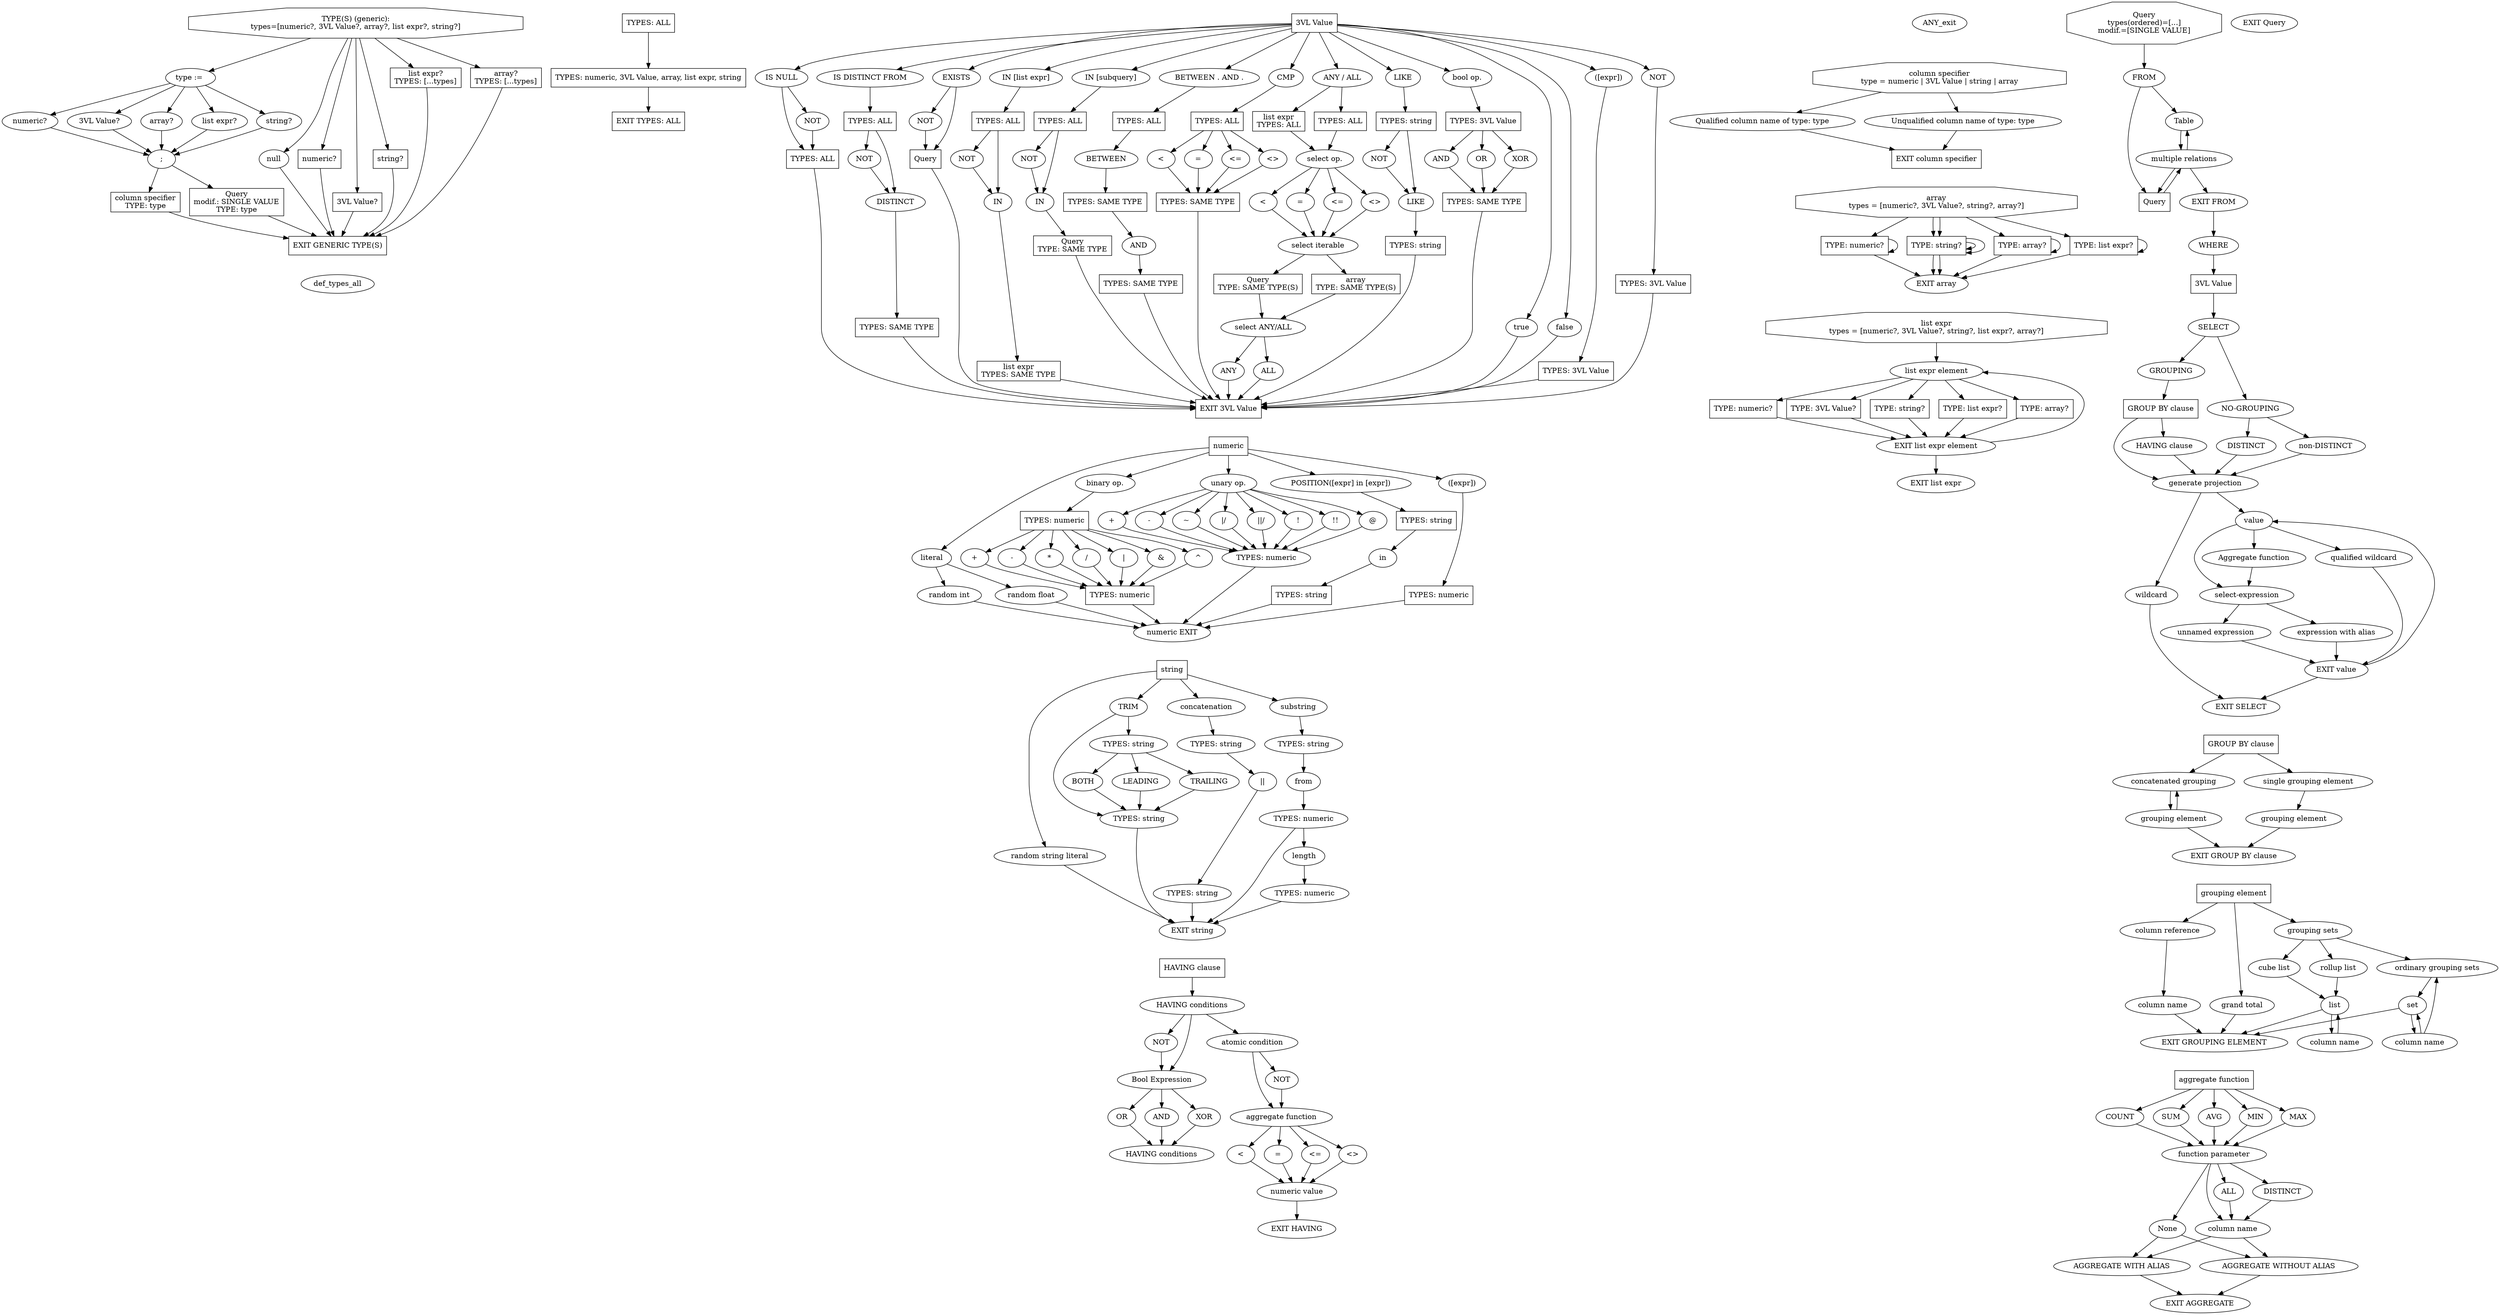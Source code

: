 # Structure is ALWAYS as follows:
# 1. General rule is place function definitions inside their own subgraphs.
# 2. Functional node begins from the node_name node.

# 3. Function definitions look as follows:
# 1) Node with parameters:
# subgraph def_{node_name} {
#     {node_name} [
#         TYPES = "[{type_name}, ...]" OR "[any]" OR "[known]" OR "[compatible]",
#         TYPE = "{type_name}, ..." OR "known",
#         MOD = "[{mod_name}, ...]",
#         ...
#     ]
#     ...
# }
# TYPE, TYPES and MOD in definitions are only for type-checking in definitions.
# all specified types of modifiers (TYPE, TYPES, MOD) are required to be passed by caller
# compatible is just the same type for not

# 4. Optional node (with a question mark at the end):
# {node_name} [OPTIONAL="t"]

# 5. Exit a callable node:
# EXIT_{node_name} [label="EXIT {node_label}"]

# 6. Call a callable node with params:
# call{caller_num}_{node_name} [TYPES={...}, MOD={...}, ...]
# ... -> call...
# there can be multiple callers, so each caller should have a unique id
# values of TYPES and MOD are exact mathes to those in definition

# 7. Call a callable node without params:
# call{caller_num}_{node_name} [...]
# ... -> call...

# 8. These are ignored:
# 1) ... -> ... [color=none]
# 2) Graphviz params in [] (label, shape...)

# 9. Define a node before referencing it:
# FROM []
# Query -> FROM

# 10. Don't do this:
# ... -> ... -> ...

digraph G {
    subgraph def_types {
        types [TYPES="[numeric, 3VL Value, array, list expr, string]", label="TYPE(S) (generic):\ntypes=[numeric?, 3VL Value?, array?, list expr?, string?]", shape=octagon]
        EXIT_types [label="EXIT GENERIC TYPE(S)", shape=rectangle]

        types_select_type[label="type := "]
        types_select_type_end[label=";"]
        types -> types_select_type
        types_select_type_numeric[OPTIONAL="t", label="numeric?"]
        types_select_type -> types_select_type_numeric
        types_select_type_numeric -> types_select_type_end
        types_select_type_3vl[OPTIONAL="t", label="3VL Value?"]
        types_select_type -> types_select_type_3vl
        types_select_type_3vl -> types_select_type_end
        types_select_type_array[OPTIONAL="t", label="array?"]
        types_select_type -> types_select_type_array
        types_select_type_array -> types_select_type_end
        types_select_type_list_expr[OPTIONAL="t", label="list expr?"]
        types_select_type -> types_select_type_list_expr
        types_select_type_list_expr -> types_select_type_end
        types_select_type_string[OPTIONAL="t", label="string?"]
        types_select_type -> types_select_type_string
        types_select_type_string -> types_select_type_end

        call0_column_spec [TYPE="known", label="column specifier\nTYPE: type", shape=rectangle]
        types_select_type_end -> call0_column_spec
        call0_column_spec -> EXIT_types

        call1_Query [TYPES="[known]", MOD="[single value]", label="Query\nmodif.: SINGLE VALUE\nTYPE: type", shape=rectangle]
        types_select_type_end -> call1_Query
        call1_Query -> EXIT_types

        types_null [label="null"]
        types -> types_null
        types_null -> EXIT_types

        call0_numeric [OPTIONAL="t", label="numeric?", shape=rectangle]
        types -> call0_numeric
        call0_numeric -> EXIT_types

        call1_VAL_3 [OPTIONAL="t", label="3VL Value?", shape=rectangle]
        types -> call1_VAL_3
        call1_VAL_3 -> EXIT_types

        call0_string [OPTIONAL="t", label="string?", shape=rectangle]
        types -> call0_string
        call0_string -> EXIT_types

        call0_list_expr [OPTIONAL="t", TYPES="[known]", label="list expr?\nTYPES: [...types]", shape=rectangle]
        types -> call0_list_expr
        call0_list_expr -> EXIT_types

        call0_array [OPTIONAL="t", TYPES="[known]", label="array?\nTYPES: [...types]", shape=rectangle]
        types -> call0_array
        call0_array -> EXIT_types
    }

    subgraph def_types_all {
        types_all [label="TYPES: ALL", shape=rectangle]
        EXIT_types_all [label="EXIT TYPES: ALL", shape=rectangle]
        EXIT_types -> def_types_all [color=none]

        call0_types [TYPES="[numeric, 3VL Value, array, list expr, string]", label="TYPES: numeric, 3VL Value, array, list expr, string", shape=rectangle]
        types_all -> call0_types
        call0_types -> EXIT_types_all
    }

    subgraph def_numeric {
        numeric [shape=rectangle, label="numeric"]
        EXIT_numeric [label="numeric EXIT"]
        EXIT_VAL_3 -> numeric [color=none]

        numeric_literal[label="literal"]
        numeric -> numeric_literal
        numeric_literal_int[label="random int"]
        numeric_literal -> numeric_literal_int
        numeric_literal_int -> EXIT_numeric
        numeric_literal_float[label="random float"]
        numeric_literal -> numeric_literal_float
        numeric_literal_float -> EXIT_numeric

        BinaryNumericOp[label="binary op."]
        numericRight [label="TYPES: numeric", shape=rectangle]
        numeric -> BinaryNumericOp
        binary_numeric_left [label="TYPES: numeric", shape=rectangle]
        BinaryNumericOp -> binary_numeric_left
        binary_numeric_plus [label="+"]
        binary_numeric_left -> binary_numeric_plus
        binary_numeric_plus -> numericRight
        binary_numeric_minus [label="-"]
        binary_numeric_left -> binary_numeric_minus
        binary_numeric_minus -> numericRight
        binary_numeric_mul [label="*"]
        binary_numeric_left -> binary_numeric_mul
        binary_numeric_mul -> numericRight
        binary_numeric_div [label="/"]
        binary_numeric_left -> binary_numeric_div
        binary_numeric_div -> numericRight
        binary_numeric_bin_or [label="|"]
        binary_numeric_left -> binary_numeric_bin_or
        binary_numeric_bin_or -> numericRight
        binary_numeric_bin_and [label="&"]
        binary_numeric_left -> binary_numeric_bin_and
        binary_numeric_bin_and -> numericRight
        binary_numeric_bin_xor [label="^"]
        binary_numeric_left -> binary_numeric_bin_xor
        binary_numeric_bin_xor -> numericRight
        numericRight -> EXIT_numeric

        UnaryNumericOp [label="unary op."]
        call1_types [TYPES="[numeric]", label="TYPES: numeric"]
        numeric -> UnaryNumericOp
        unary_numeric_plus[label="+"]
        UnaryNumericOp -> unary_numeric_plus
        unary_numeric_plus -> call1_types
        unary_numeric_minus[label="-"]
        UnaryNumericOp -> unary_numeric_minus
        unary_numeric_minus -> call1_types
        unary_numeric_bin_not [label="~"]
        UnaryNumericOp -> unary_numeric_bin_not
        unary_numeric_bin_not -> call1_types
        unary_numeric_sq_root [label="|/"]
        UnaryNumericOp -> unary_numeric_sq_root
        unary_numeric_sq_root -> call1_types
        unary_numeric_cub_root [label="||/"]
        UnaryNumericOp -> unary_numeric_cub_root
        unary_numeric_cub_root -> call1_types
        unary_numeric_postfix_fact [label="!"]
        UnaryNumericOp -> unary_numeric_postfix_fact
        unary_numeric_postfix_fact -> call1_types
        unary_numeric_prefix_fact [label="!!"]
        UnaryNumericOp -> unary_numeric_prefix_fact
        unary_numeric_prefix_fact -> call1_types
        unary_numeric_abs [label="@"]
        UnaryNumericOp -> unary_numeric_abs
        unary_numeric_abs -> call1_types
        call1_types -> EXIT_numeric

        numeric_string_Position[label="POSITION([expr] in [expr])"]
        numeric -> numeric_string_Position
        call2_types [TYPES="[string]", label="TYPES: string", shape=rectangle]
        numeric_string_Position -> call2_types
        string_position_in [label="in"]
        call2_types -> string_position_in
        call3_types [TYPES="[string]", label="TYPES: string", shape=rectangle]
        string_position_in -> call3_types
        call3_types -> EXIT_numeric

        Nested_numeric[label="([expr])"]
        numeric -> Nested_numeric
        call4_types [TYPES="[numeric]", label="TYPES: numeric", shape=rectangle]
        Nested_numeric -> call4_types
        call4_types -> EXIT_numeric
    }

    subgraph def_string {
        string [label="string", shape=rectangle]
        EXIT_string [label="EXIT string"]
        EXIT_numeric -> string [color=none]

        string_literal [label="random string literal"]
        string -> string_literal
        string_literal -> EXIT_string

        string_trim[label="TRIM"]
        string -> string_trim
        call5_types [TYPES="[string]", label="TYPES: string"]
        string_trim -> call5_types
        call6_types[TYPES="[string]", label="TYPES: string"]
        string_trim -> call6_types
        BOTH []
        call6_types -> BOTH
        BOTH -> call5_types
        LEADING []
        call6_types -> LEADING
        LEADING -> call5_types
        TRAILING []
        call6_types -> TRAILING
        TRAILING -> call5_types
        call5_types -> EXIT_string

        string_concat [label="concatenation"]
        string -> string_concat
        call7_types [TYPES="[string]", label="TYPES: string"]
        string_concat -> call7_types
        string_concat_concat [label="||"]
        call7_types -> string_concat_concat
        call8_types[TYPES="[string]", label="TYPES: string"]
        string_concat_concat -> call8_types
        call8_types -> EXIT_string

        string_substring[label="substring"]
        string -> string_substring
        call9_types[TYPES="[string]", label="TYPES: string"]
        string_substring -> call9_types
        string_substr_numeric_from_from[label="from"]
        call9_types -> string_substr_numeric_from_from
        call10_types [TYPES="[numeric]", label="TYPES: numeric"]
        string_substr_numeric_from_from -> call10_types
        call10_types -> EXIT_string
        string_substr_numeric_len_len [label="length"]
        call10_types -> string_substr_numeric_len_len
        call11_types [TYPES="[numeric]", label="TYPES: numeric"]
        string_substr_numeric_len_len -> call11_types
        call11_types -> EXIT_string
    }

    subgraph def_column_spec {
        column_spec [TYPE="numeric, 3VL Value, string, array", label="column specifier\ntype = numeric | 3VL Value | string | array", shape=octagon]
        EXIT_column_spec [label="EXIT column specifier", shape=rectangle]
        ANY_exit -> column_spec [color=none]

        qualified_name [label="Qualified column name of type: type"]
        column_spec -> qualified_name
        qualified_name -> EXIT_column_spec
        unqualified_name [label="Unqualified column name of type: type"]
        column_spec -> unqualified_name
        unqualified_name -> EXIT_column_spec
    }

    subgraph def_array {
        array [TYPES="[numeric, 3VL Value, string, array]", label="array\ntypes = [numeric?, 3VL Value?, string?, array?]", shape=octagon]
        EXIT_array[label="EXIT array"]
        EXIT_column_spec -> array[color=none]

        call12_types [OPTIONAL="t", TYPES="[numeric]", label="TYPE: numeric?", shape=rectangle]
        call12_types -> call12_types
        array -> call12_types
        call12_types -> EXIT_array

        call13_types [OPTIONAL="t", TYPES="[3VL Value]", label="TYPE: 3VL Value?", shape=rectangle]
        call13_types -> call13_types
        array -> call13_types
        call13_types -> EXIT_array

        call13_types [OPTIONAL="t", TYPES="[string]", label="TYPE: string?", shape=rectangle]
        call13_types -> call13_types
        array -> call13_types
        call13_types -> EXIT_array

        call14_types [OPTIONAL="t", TYPES="[array]", label="TYPE: array?", shape=rectangle]
        call14_types -> call14_types
        array -> call14_types
        call14_types -> EXIT_array

        call15_types[OPTIONAL="t", TYPES="[list expr]", label="TYPE: list expr?", shape=rectangle]
        call15_types -> call15_types
        array -> call15_types
        call15_types -> EXIT_array
    }

    subgraph def_list_expr {
        list_expr[TYPES="[numeric, 3VL Value, string, list expr, array]", label="list expr\ntypes = [numeric?, 3VL Value?, string?, list expr?, array?]", shape=octagon]
        EXIT_list_expr[label="EXIT list expr"]
        EXIT_array -> list_expr[color=none]

        list_expr_element [label="list expr element"]
        list_expr_element_exit[label="EXIT list expr element"]
        list_expr -> list_expr_element

        call16_types [OPTIONAL="t", TYPES="[numeric]", label="TYPE: numeric?", shape=rectangle]
        list_expr_element -> call16_types
        call16_types -> list_expr_element_exit

        call17_types [OPTIONAL="t", TYPES="[3VL Value]", label="TYPE: 3VL Value?", shape=rectangle]
        list_expr_element -> call17_types
        call17_types -> list_expr_element_exit

        call18_types [OPTIONAL="t", TYPES="[string]", label="TYPE: string?", shape=rectangle]
        list_expr_element -> call18_types
        call18_types -> list_expr_element_exit

        call19_types [OPTIONAL="t", TYPES="[list expr]", label="TYPE: list expr?", shape=rectangle]
        list_expr_element -> call19_types
        call19_types -> list_expr_element_exit

        call20_types [OPTIONAL="t", TYPES="[array]", label="TYPE: array?", shape=rectangle]
        list_expr_element -> call20_types
        call20_types -> list_expr_element_exit

        list_expr_element_exit -> list_expr_element
        list_expr_element_exit -> EXIT_list_expr
    }

    subgraph def_VAL_3 {
        VAL_3 [shape=rectangle, label="3VL Value"]
        EXIT_VAL_3 [shape=rectangle, label="EXIT 3VL Value"]

        IsNull [label="IS NULL"]
        call0_types_all [label="TYPES: ALL", shape=rectangle]
        VAL_3 -> IsNull
        IsNull -> call0_types_all
        IsNull_not [label="NOT"]
        IsNull -> IsNull_not
        IsNull_not -> call0_types_all
        call0_types_all -> EXIT_VAL_3

        IsDistinctFrom [label="IS DISTINCT FROM"]
        call1_types_all [label="TYPES: ALL", shape=rectangle]
        IsDistinctNOT [label="NOT"]
        DISTINCT []
        call21_types [TYPES="[compatible]", label="TYPES: SAME TYPE", shape=rectangle]
        VAL_3 -> IsDistinctFrom
        IsDistinctFrom -> call1_types_all
        call1_types_all -> IsDistinctNOT
        IsDistinctNOT -> DISTINCT
        call1_types_all -> DISTINCT
        DISTINCT -> call21_types
        call21_types -> EXIT_VAL_3

        Exists_not [label="NOT"]
        Exists [label="EXISTS"]
        call2_Query [TYPES="[any]", MOD="[]", label="Query", shape=rectangle]
        VAL_3 -> Exists
        Exists -> call2_Query
        call2_Query -> EXIT_VAL_3
        Exists -> Exists_not
        Exists_not -> call2_Query

        InList[label="IN [list expr]"]
        InListNot [label="NOT"]
        InListIn [label="IN"]
        VAL_3 -> InList
        call2_types_all [label="TYPES: ALL", shape=rectangle]
        InList -> call2_types_all
        call2_types_all -> InListNot
        InListNot -> InListIn
        call2_types_all -> InListIn
        call1_list_expr [TYPES="[compatible]", label="list expr\nTYPES: SAME TYPE", shape=rectangle]
        InListIn -> call1_list_expr
        call1_list_expr -> EXIT_VAL_3

        InSubquery[label="IN [subquery]"]
        InSubqueryNot [label="NOT"]
        InSubqueryIn [label="IN"]
        call3_types_all [label="TYPES: ALL", shape=rectangle]
        VAL_3 -> InSubquery
        InSubquery -> call3_types_all
        call3_types_all -> InSubqueryNot
        InSubqueryNot -> InSubqueryIn
        call3_types_all -> InSubqueryIn
        call3_Query [TYPES="[compatible]", MOD="[]", label="Query\nTYPE: SAME TYPE", shape=rectangle]
        InSubqueryIn -> call3_Query
        call3_Query -> EXIT_VAL_3

        Between[label="BETWEEN . AND ."]
        BetweenBetween [label="BETWEEN"]
        BetweenBetweenAnd [label="AND"]
        VAL_3 -> Between
        call4_types_all [label="TYPES: ALL", shape=rectangle]
        Between -> call4_types_all
        call4_types_all -> BetweenBetween
        call22_types [TYPES="[compatible]", label="TYPES: SAME TYPE", shape=rectangle]
        BetweenBetween -> call22_types
        call22_types -> BetweenBetweenAnd
        call23_types [TYPES="[compatible]", label="TYPES: SAME TYPE", shape=rectangle]
        BetweenBetweenAnd -> call23_types
        call23_types -> EXIT_VAL_3

        BinaryComp[label="CMP"]
        BinaryCompLess [label="<"]
        BinaryCompEqual [label="="]
        BinaryCompLessEqual [label="<="]
        BinaryCompUnEqual [label="<>"]
        VAL_3 -> BinaryComp
        call5_types_all [label="TYPES: ALL", shape=rectangle]
        BinaryComp -> call5_types_all
        call24_types [TYPES="[compatible]", label="TYPES: SAME TYPE", shape=rectangle]
        call5_types_all -> BinaryCompLess
        BinaryCompLess -> call24_types
        call5_types_all -> BinaryCompEqual
        BinaryCompEqual -> call24_types
        call5_types_all -> BinaryCompLessEqual
        BinaryCompLessEqual -> call24_types
        call5_types_all -> BinaryCompUnEqual
        BinaryCompUnEqual -> call24_types
        call24_types -> EXIT_VAL_3

        AnyAll[label="ANY / ALL"]
        AnyAllSelectOp[label="select op."]
        AnyAllLess [label="<"]
        AnyAllEqual [label="="]
        AnyAllLessEqual [label="<="]
        AnyAllUnEqual [label="<>"]
        AnyAllSelectIter[label="select iterable"]
        AnyAllAnyAll[label="select ANY/ALL"]
        AnyAllAnyAllAny[label="ANY"]
        AnyAllAnyAllAll[label="ALL"]
        VAL_3 -> AnyAll
        call2_list_expr [TYPES="[any]", label="list expr\nTYPES: ALL", shape=rectangle]
        AnyAll -> call2_list_expr
        call2_list_expr -> AnyAllSelectOp
        call6_types_all[label="TYPES: ALL", shape=rectangle]
        AnyAll -> call6_types_all
        call6_types_all -> AnyAllSelectOp
        AnyAllSelectOp -> AnyAllLess
        AnyAllLess -> AnyAllSelectIter
        AnyAllSelectOp -> AnyAllEqual
        AnyAllEqual -> AnyAllSelectIter
        AnyAllSelectOp -> AnyAllLessEqual
        AnyAllLessEqual -> AnyAllSelectIter
        AnyAllSelectOp -> AnyAllUnEqual
        AnyAllUnEqual -> AnyAllSelectIter
        call4_Query [TYPES="[compatible]", label="Query\nTYPE: SAME TYPE(S)", shape=rectangle]
        AnyAllSelectIter -> call4_Query
        call4_Query -> AnyAllAnyAll
        call1_array [TYPES="[compatible]", label="array\nTYPE: SAME TYPE(S)", shape=rectangle]
        AnyAllSelectIter -> call1_array
        call1_array -> AnyAllAnyAll
        AnyAllAnyAll -> AnyAllAnyAllAny
        AnyAllAnyAllAny -> EXIT_VAL_3
        AnyAllAnyAll -> AnyAllAnyAllAll
        AnyAllAnyAllAll -> EXIT_VAL_3

# =============================================================================
# TODO: deal with same type list exprs???

        VAL_3 -> BinaryStringLike -> ANY_ref_BinaryStringLike_left
        ANY_ref_BinaryStringLike_left [label="TYPES: string", shape=rectangle]
        ANY_ref_BinaryStringLike_left -> BinaryStringLikeNot -> BinaryStringLikeIn
        ANY_ref_BinaryStringLike_left -> BinaryStringLikeIn
        BinaryStringLikeIn -> ANY_ref_BinaryStringLike_right
        ANY_ref_BinaryStringLike_right [label="TYPES: string", shape=rectangle]
        ANY_ref_BinaryStringLike_right -> EXIT_VAL_3
        BinaryStringLikeIn [label="LIKE"]
        BinaryStringLike[label="LIKE"]
        BinaryStringLikeNot [label="NOT"]

        VAL_3 -> BinaryBooleanOpV3 -> ANY_ref_BinaryBooleanOpV3_left
        ANY_ref_BinaryBooleanOpV3_left [label="TYPES: 3VL Value", shape=rectangle]
        ANY_ref_BinaryBooleanOpV3_left -> BinaryBooleanOpV3AND
        BinaryBooleanOpV3AND -> ANY_ref_BinaryBooleanOpV3_right
        ANY_ref_BinaryBooleanOpV3_left -> BinaryBooleanOpV3OR
        BinaryBooleanOpV3OR -> ANY_ref_BinaryBooleanOpV3_right
        ANY_ref_BinaryBooleanOpV3_left -> BinaryBooleanOpV3XOR
        BinaryBooleanOpV3XOR -> ANY_ref_BinaryBooleanOpV3_right
        ANY_ref_BinaryBooleanOpV3_right [TYPES="[compatible]", label="TYPES: SAME TYPE", shape=rectangle]
        ANY_ref_BinaryBooleanOpV3_right -> EXIT_VAL_3
        BinaryBooleanOpV3AND [label="AND"]
        BinaryBooleanOpV3OR [label="OR"]
        BinaryBooleanOpV3XOR [label="XOR"]
        BinaryBooleanOpV3[label="bool op."]

        VAL_3 -> true -> EXIT_VAL_3
        VAL_3 -> false -> EXIT_VAL_3

        VAL_3 -> Nested_VAL_3 -> ANY_ref_Nested_VAL_3 -> EXIT_VAL_3
        Nested_VAL_3[label="([expr])"]
        ANY_ref_Nested_VAL_3 [label="TYPES: 3VL Value", shape=rectangle]

        VAL_3 -> UnaryNot_VAL_3 -> ANY_ref_UnaryNot_VAL_3 -> EXIT_VAL_3
        UnaryNot_VAL_3[label="NOT"]
        ANY_ref_UnaryNot_VAL_3 [label="TYPES: 3VL Value", shape=rectangle]
    }

    subgraph def_Query {
        Query [TYPES="[any]", MOD="[single value]", label="Query\ntypes(ordered)=[...]\nmodif.=[SINGLE VALUE]", shape=octagon]
        EXIT_Query [label="EXIT Query"]

        FROM []
        Query -> FROM

        FROM_multiple_relations [label="multiple relations"]

        Table []
        FROM -> Table
        Table -> FROM_multiple_relations
        FROM_multiple_relations -> Table

        call0_Query [label="Query", shape=rectangle, TYPES="[any]", MOD="[]"]
        FROM -> call0_Query
        call0_Query -> FROM_multiple_relations
        FROM_multiple_relations -> call0_Query

        EXIT_FROM [label="EXIT FROM"]
        FROM_multiple_relations -> EXIT_FROM

        WHERE [label="WHERE"]
        EXIT_FROM -> WHERE

        call0_VAL_3 [label="3VL Value", shape=rectangle]
        WHERE -> call0_VAL_3

        call0_VAL_3 -> SELECT
    }

    subgraph types {
        "SELECT" -> "GROUPING"
        "SELECT" -> "NO-GROUPING"
        "GROUPING" -> GROUPBYClause
        GROUPBYClause [label = "GROUP BY clause"]
        HAVINGClause [label = "HAVING clause"]
        GROUPBYClause -> HAVINGClause -> "generate projection"
        GROUPBYClause -> "generate projection"

        "EXIT SELECT" -> "GROUP BY clause" [color=none] # visual
        "GROUP BY clause" -> "single grouping element"
        "GROUP BY clause" -> "concatenated grouping"
        "concatenated grouping" -> "concatEl"
        "concatEl" -> "concatenated grouping"
        "single grouping element" -> "GroupingEl"
        "GroupingEl" [label="grouping element"]
        "concatEl" [label="grouping element"]
        "GroupingEl" -> "EXIT GROUPING"
        "concatEl" -> "EXIT GROUPING"
        "EXIT GROUPING" [label = "EXIT GROUP BY clause"]

        "EXIT GROUPING" -> "grouping element" [color=none] # visual
        "grouping element" -> "grand total"
        "grouping element" -> "column reference"
        "grouping element" -> "grouping sets"

        "grouping sets" -> "ordinary grouping sets"
        "grouping sets" -> "rollup list"
        "grouping sets" -> "cube list"

        "grouping element" [shape = rectangle]
        "GROUPBYClause" [shape = rectangle]
        HAVING [shape = rectangle]
        "aggregate function" [shape = rectangle]
        "GROUP BY clause" [shape = rectangle]



        "column reference" -> "column name"
        "ordinary grouping sets" -> set
        set -> GroupingColumnName
        GroupingColumnName -> set
        GroupingColumnName [label = "column name"]
        GroupingColumnName -> "ordinary grouping sets"

        "rollup list" -> list
        "cube list" -> list
        list -> ListColumnName
        ListColumnName -> list
        ListColumnName [label = "column name"]
        list -> "EXIT GROUPING ELEMENT"
        set -> "EXIT GROUPING ELEMENT"
        "grand total" -> "EXIT GROUPING ELEMENT"
        "column name" -> "EXIT GROUPING ELEMENT"


        EXIT_string -> HAVING [color=none]
        HAVING [label = "HAVING clause"]
        HAVING -> "HAVING conditions"
        "HAVING conditions" -> BoolNot -> AggrBoolExpr
        BoolNot [label = "NOT"]
        "HAVING conditions" -> "atomic condition"
        "HAVING AggrFunc" [label = "aggregate function"]
        "atomic condition" ->"HAVING AggrFunc"
        "atomic condition" -> AggrNot -> "HAVING AggrFunc"
        AggrNot [label = "NOT"]
        "HAVING AggrFunc" -> less
        "HAVING AggrFunc" -> equal
        "HAVING AggrFunc" -> loe
        "HAVING AggrFunc" -> noneq
        "HAVING conditions" -> AggrBoolExpr
        AggrBoolExpr [label = "Bool Expression"]
        AggrBoolExpr -> AggrOr -> SecondCond
        AggrBoolExpr -> AggrAnd -> SecondCond
        AggrBoolExpr -> AggrXor -> SecondCond
        AggrOr [label = "OR"]
        AggrAnd [label = "AND"]
        AggrXor [label = "XOR"]
        SecondCond [label = "HAVING conditions"]
        less [label = "<"]
        equal [label = "="]
        loe [label = "<="]
        noneq [label = "<>"]
        "num val" [label = "numeric value"]
        less -> "num val"
        loe -> "num val"
        equal -> "num val"
        noneq -> "num val"

        "num val" -> "EXIT HAVING"


        "EXIT GROUPING ELEMENT" -> "aggregate function" [color=none]
        "aggregate function" -> COUNT -> arg
        "aggregate function" -> SUM -> arg
        "aggregate function" -> AVG -> arg
        "aggregate function" -> MIN -> arg
        "aggregate function" -> MAX -> arg
        arg [label = "function parameter"]
        arg -> AggrNone
        AggrNone [label = "None"]
        arg -> ALL -> AggrExpr
        arg -> aggrDistinct -> AggrExpr
        aggrDistinct [label = "DISTINCT"]
        arg -> AggrExpr
        AggrExpr [label = "column name"]

        AggrExpr -> "AGGREGATE WITH ALIAS"
        AggrNone -> "AGGREGATE WITH ALIAS"
        AggrExpr -> "AGGREGATE WITHOUT ALIAS"
        AggrNone -> "AGGREGATE WITHOUT ALIAS"
        "AGGREGATE WITHOUT ALIAS" -> "EXIT AGGREGATE"
        "AGGREGATE WITH ALIAS" -> "EXIT AGGREGATE"

        "NO-GROUPING" -> selectDistinct
        "NO-GROUPING" -> "non-DISTINCT"
        selectDistinct -> "generate projection"
        "non-DISTINCT" -> "generate projection"
        selectDistinct [label = "DISTINCT"]

        "generate projection" -> "wildcard"
        "generate projection" -> "value"

        "value" -> "qualified wildcard"
        "qualified wildcard" -> "EXIT value"
        "value" -> "AggrInProjection" -> "select-expression"
        "value" -> "select-expression"
        "select-expression" -> "unnamed expression"
        "unnamed expression" -> "EXIT value"
        "select-expression" -> "expression with alias"
        "expression with alias" -> "EXIT value"

        AggrInProjection [label = "Aggregate function"]

        "wildcard" -> "EXIT SELECT"
        "EXIT value" -> "EXIT SELECT"
        "EXIT value" -> "value"
    }

}
